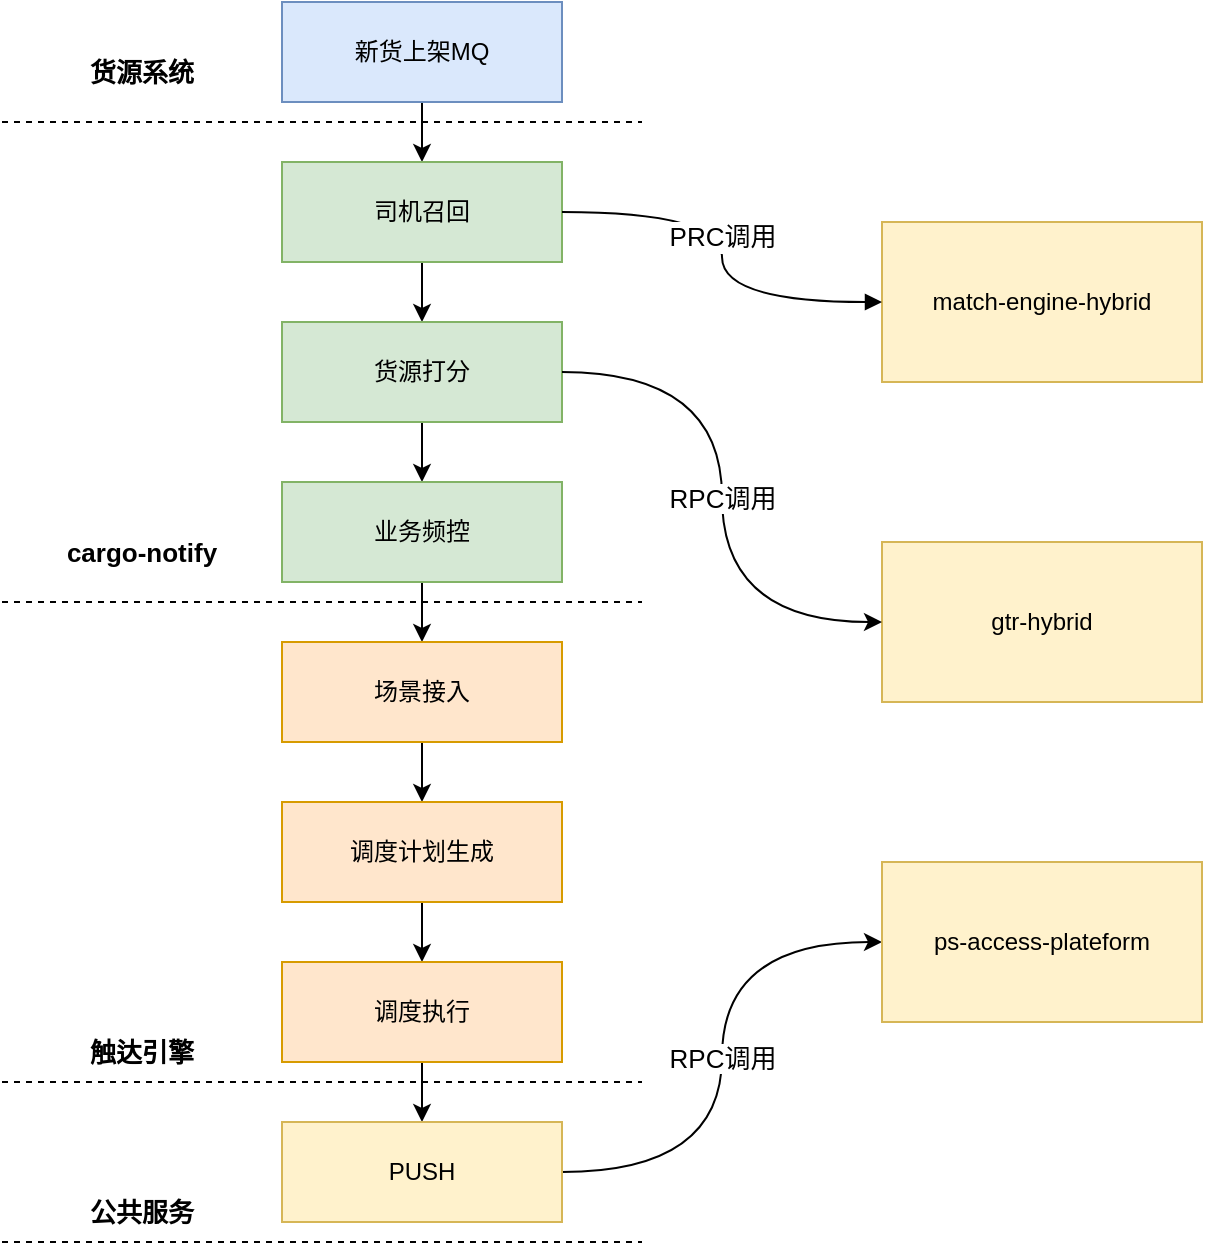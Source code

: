 <mxfile version="20.2.3" type="github">
  <diagram id="ZixIut9k-mKDCpOTJ_UP" name="灵魂指标接入触达引擎">
    <mxGraphModel dx="1038" dy="1013" grid="1" gridSize="10" guides="1" tooltips="1" connect="1" arrows="1" fold="1" page="0" pageScale="1" pageWidth="827" pageHeight="1169" math="0" shadow="0">
      <root>
        <mxCell id="0" />
        <mxCell id="1" parent="0" />
        <mxCell id="b2xYwpEXCuKMOYOrDAtH-6" style="edgeStyle=orthogonalEdgeStyle;rounded=0;orthogonalLoop=1;jettySize=auto;html=1;" edge="1" parent="1" source="b2xYwpEXCuKMOYOrDAtH-1" target="b2xYwpEXCuKMOYOrDAtH-2">
          <mxGeometry relative="1" as="geometry" />
        </mxCell>
        <mxCell id="b2xYwpEXCuKMOYOrDAtH-1" value="新货上架MQ" style="rounded=0;whiteSpace=wrap;html=1;fillColor=#dae8fc;strokeColor=#6c8ebf;" vertex="1" parent="1">
          <mxGeometry x="140" y="-70" width="140" height="50" as="geometry" />
        </mxCell>
        <mxCell id="b2xYwpEXCuKMOYOrDAtH-7" style="edgeStyle=orthogonalEdgeStyle;rounded=0;orthogonalLoop=1;jettySize=auto;html=1;" edge="1" parent="1" source="b2xYwpEXCuKMOYOrDAtH-2" target="b2xYwpEXCuKMOYOrDAtH-3">
          <mxGeometry relative="1" as="geometry" />
        </mxCell>
        <mxCell id="b2xYwpEXCuKMOYOrDAtH-2" value="司机召回" style="rounded=0;whiteSpace=wrap;html=1;fillColor=#d5e8d4;strokeColor=#82b366;" vertex="1" parent="1">
          <mxGeometry x="140" y="10" width="140" height="50" as="geometry" />
        </mxCell>
        <mxCell id="b2xYwpEXCuKMOYOrDAtH-8" style="edgeStyle=orthogonalEdgeStyle;rounded=0;orthogonalLoop=1;jettySize=auto;html=1;entryX=0.5;entryY=0;entryDx=0;entryDy=0;" edge="1" parent="1" source="b2xYwpEXCuKMOYOrDAtH-3" target="b2xYwpEXCuKMOYOrDAtH-4">
          <mxGeometry relative="1" as="geometry" />
        </mxCell>
        <mxCell id="b2xYwpEXCuKMOYOrDAtH-3" value="货源打分" style="rounded=0;whiteSpace=wrap;html=1;fillColor=#d5e8d4;strokeColor=#82b366;" vertex="1" parent="1">
          <mxGeometry x="140" y="90" width="140" height="50" as="geometry" />
        </mxCell>
        <mxCell id="b2xYwpEXCuKMOYOrDAtH-9" style="edgeStyle=orthogonalEdgeStyle;rounded=0;orthogonalLoop=1;jettySize=auto;html=1;entryX=0.5;entryY=0;entryDx=0;entryDy=0;" edge="1" parent="1" source="b2xYwpEXCuKMOYOrDAtH-4" target="b2xYwpEXCuKMOYOrDAtH-5">
          <mxGeometry relative="1" as="geometry" />
        </mxCell>
        <mxCell id="b2xYwpEXCuKMOYOrDAtH-4" value="业务频控" style="rounded=0;whiteSpace=wrap;html=1;fillColor=#d5e8d4;strokeColor=#82b366;" vertex="1" parent="1">
          <mxGeometry x="140" y="170" width="140" height="50" as="geometry" />
        </mxCell>
        <mxCell id="b2xYwpEXCuKMOYOrDAtH-21" style="edgeStyle=orthogonalEdgeStyle;rounded=0;orthogonalLoop=1;jettySize=auto;html=1;entryX=0.5;entryY=0;entryDx=0;entryDy=0;" edge="1" parent="1" source="b2xYwpEXCuKMOYOrDAtH-5" target="b2xYwpEXCuKMOYOrDAtH-16">
          <mxGeometry relative="1" as="geometry" />
        </mxCell>
        <mxCell id="b2xYwpEXCuKMOYOrDAtH-5" value="场景接入" style="rounded=0;whiteSpace=wrap;html=1;fillColor=#ffe6cc;strokeColor=#d79b00;" vertex="1" parent="1">
          <mxGeometry x="140" y="250" width="140" height="50" as="geometry" />
        </mxCell>
        <mxCell id="b2xYwpEXCuKMOYOrDAtH-11" value="" style="endArrow=none;dashed=1;html=1;rounded=0;" edge="1" parent="1">
          <mxGeometry width="50" height="50" relative="1" as="geometry">
            <mxPoint y="-10" as="sourcePoint" />
            <mxPoint x="320" y="-10" as="targetPoint" />
          </mxGeometry>
        </mxCell>
        <mxCell id="b2xYwpEXCuKMOYOrDAtH-12" value="货源系统" style="text;html=1;strokeColor=none;fillColor=none;align=center;verticalAlign=middle;whiteSpace=wrap;rounded=0;fontSize=13;fontStyle=1" vertex="1" parent="1">
          <mxGeometry x="40" y="-50" width="60" height="30" as="geometry" />
        </mxCell>
        <mxCell id="b2xYwpEXCuKMOYOrDAtH-14" value="" style="endArrow=none;dashed=1;html=1;rounded=0;" edge="1" parent="1">
          <mxGeometry width="50" height="50" relative="1" as="geometry">
            <mxPoint y="230" as="sourcePoint" />
            <mxPoint x="320" y="230" as="targetPoint" />
          </mxGeometry>
        </mxCell>
        <mxCell id="b2xYwpEXCuKMOYOrDAtH-15" value="cargo-notify" style="text;html=1;strokeColor=none;fillColor=none;align=center;verticalAlign=middle;whiteSpace=wrap;rounded=0;fontSize=13;fontStyle=1" vertex="1" parent="1">
          <mxGeometry x="30" y="190" width="80" height="30" as="geometry" />
        </mxCell>
        <mxCell id="b2xYwpEXCuKMOYOrDAtH-22" style="edgeStyle=orthogonalEdgeStyle;rounded=0;orthogonalLoop=1;jettySize=auto;html=1;entryX=0.5;entryY=0;entryDx=0;entryDy=0;" edge="1" parent="1" source="b2xYwpEXCuKMOYOrDAtH-16" target="b2xYwpEXCuKMOYOrDAtH-17">
          <mxGeometry relative="1" as="geometry" />
        </mxCell>
        <mxCell id="b2xYwpEXCuKMOYOrDAtH-16" value="调度计划生成" style="rounded=0;whiteSpace=wrap;html=1;fillColor=#ffe6cc;strokeColor=#d79b00;" vertex="1" parent="1">
          <mxGeometry x="140" y="330" width="140" height="50" as="geometry" />
        </mxCell>
        <mxCell id="b2xYwpEXCuKMOYOrDAtH-23" style="edgeStyle=orthogonalEdgeStyle;rounded=0;orthogonalLoop=1;jettySize=auto;html=1;entryX=0.5;entryY=0;entryDx=0;entryDy=0;" edge="1" parent="1" source="b2xYwpEXCuKMOYOrDAtH-17" target="b2xYwpEXCuKMOYOrDAtH-18">
          <mxGeometry relative="1" as="geometry" />
        </mxCell>
        <mxCell id="b2xYwpEXCuKMOYOrDAtH-17" value="调度执行" style="rounded=0;whiteSpace=wrap;html=1;fillColor=#ffe6cc;strokeColor=#d79b00;" vertex="1" parent="1">
          <mxGeometry x="140" y="410" width="140" height="50" as="geometry" />
        </mxCell>
        <mxCell id="b2xYwpEXCuKMOYOrDAtH-36" value="RPC调用" style="edgeStyle=orthogonalEdgeStyle;curved=1;rounded=0;orthogonalLoop=1;jettySize=auto;html=1;entryX=0;entryY=0.5;entryDx=0;entryDy=0;fontSize=13;" edge="1" parent="1" source="b2xYwpEXCuKMOYOrDAtH-18" target="b2xYwpEXCuKMOYOrDAtH-28">
          <mxGeometry relative="1" as="geometry" />
        </mxCell>
        <mxCell id="b2xYwpEXCuKMOYOrDAtH-18" value="PUSH" style="rounded=0;whiteSpace=wrap;html=1;fillColor=#fff2cc;strokeColor=#d6b656;" vertex="1" parent="1">
          <mxGeometry x="140" y="490" width="140" height="50" as="geometry" />
        </mxCell>
        <mxCell id="b2xYwpEXCuKMOYOrDAtH-19" value="" style="endArrow=none;dashed=1;html=1;rounded=0;" edge="1" parent="1">
          <mxGeometry width="50" height="50" relative="1" as="geometry">
            <mxPoint y="470" as="sourcePoint" />
            <mxPoint x="320" y="470" as="targetPoint" />
          </mxGeometry>
        </mxCell>
        <mxCell id="b2xYwpEXCuKMOYOrDAtH-20" value="触达引擎" style="text;html=1;strokeColor=none;fillColor=none;align=center;verticalAlign=middle;whiteSpace=wrap;rounded=0;fontSize=13;fontStyle=1" vertex="1" parent="1">
          <mxGeometry x="40" y="440" width="60" height="30" as="geometry" />
        </mxCell>
        <mxCell id="b2xYwpEXCuKMOYOrDAtH-24" value="" style="endArrow=none;dashed=1;html=1;rounded=0;" edge="1" parent="1">
          <mxGeometry width="50" height="50" relative="1" as="geometry">
            <mxPoint y="550" as="sourcePoint" />
            <mxPoint x="320" y="550" as="targetPoint" />
          </mxGeometry>
        </mxCell>
        <mxCell id="b2xYwpEXCuKMOYOrDAtH-25" value="公共服务" style="text;html=1;strokeColor=none;fillColor=none;align=center;verticalAlign=middle;whiteSpace=wrap;rounded=0;fontSize=13;fontStyle=1" vertex="1" parent="1">
          <mxGeometry x="40" y="520" width="60" height="30" as="geometry" />
        </mxCell>
        <mxCell id="b2xYwpEXCuKMOYOrDAtH-26" value="match-engine-hybrid" style="rounded=0;whiteSpace=wrap;html=1;fillColor=#fff2cc;strokeColor=#d6b656;" vertex="1" parent="1">
          <mxGeometry x="440" y="40" width="160" height="80" as="geometry" />
        </mxCell>
        <mxCell id="b2xYwpEXCuKMOYOrDAtH-27" value="gtr-hybrid" style="rounded=0;whiteSpace=wrap;html=1;fillColor=#fff2cc;strokeColor=#d6b656;" vertex="1" parent="1">
          <mxGeometry x="440" y="200" width="160" height="80" as="geometry" />
        </mxCell>
        <mxCell id="b2xYwpEXCuKMOYOrDAtH-28" value="ps-access-plateform" style="rounded=0;whiteSpace=wrap;html=1;fillColor=#fff2cc;strokeColor=#d6b656;" vertex="1" parent="1">
          <mxGeometry x="440" y="360" width="160" height="80" as="geometry" />
        </mxCell>
        <mxCell id="b2xYwpEXCuKMOYOrDAtH-32" value="PRC调用" style="html=1;verticalAlign=bottom;endArrow=block;entryX=0;entryY=0.5;entryDx=0;entryDy=0;rounded=0;fontSize=13;exitX=1;exitY=0.5;exitDx=0;exitDy=0;edgeStyle=orthogonalEdgeStyle;curved=1;" edge="1" parent="1" source="b2xYwpEXCuKMOYOrDAtH-2" target="b2xYwpEXCuKMOYOrDAtH-26">
          <mxGeometry width="80" relative="1" as="geometry">
            <mxPoint x="270" y="44" as="sourcePoint" />
            <mxPoint x="502.33" y="43.6" as="targetPoint" />
          </mxGeometry>
        </mxCell>
        <mxCell id="b2xYwpEXCuKMOYOrDAtH-35" value="RPC调用" style="endArrow=classic;html=1;rounded=0;fontSize=13;curved=1;exitX=1;exitY=0.5;exitDx=0;exitDy=0;entryX=0;entryY=0.5;entryDx=0;entryDy=0;edgeStyle=orthogonalEdgeStyle;" edge="1" parent="1" source="b2xYwpEXCuKMOYOrDAtH-3" target="b2xYwpEXCuKMOYOrDAtH-27">
          <mxGeometry width="50" height="50" relative="1" as="geometry">
            <mxPoint x="350" y="190" as="sourcePoint" />
            <mxPoint x="400" y="140" as="targetPoint" />
          </mxGeometry>
        </mxCell>
      </root>
    </mxGraphModel>
  </diagram>
</mxfile>
